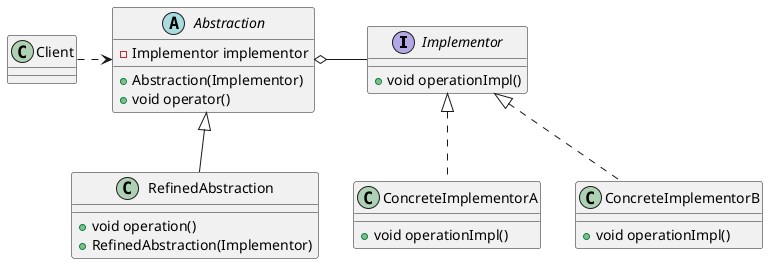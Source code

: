 @startuml

interface Implementor{
    + void operationImpl()
}

class ConcreteImplementorA{
    + void operationImpl()
}

class ConcreteImplementorB{
    + void operationImpl()
}

abstract class Abstraction{
    - Implementor implementor
    + Abstraction(Implementor)
    + void operator()
}

class RefinedAbstraction{
    + void operation()
    + RefinedAbstraction(Implementor)
}

Abstraction o--right- Implementor
Abstraction <|-down- RefinedAbstraction

Implementor <|.. ConcreteImplementorA
Implementor <|.. ConcreteImplementorB

Client .right.> Abstraction


@enduml